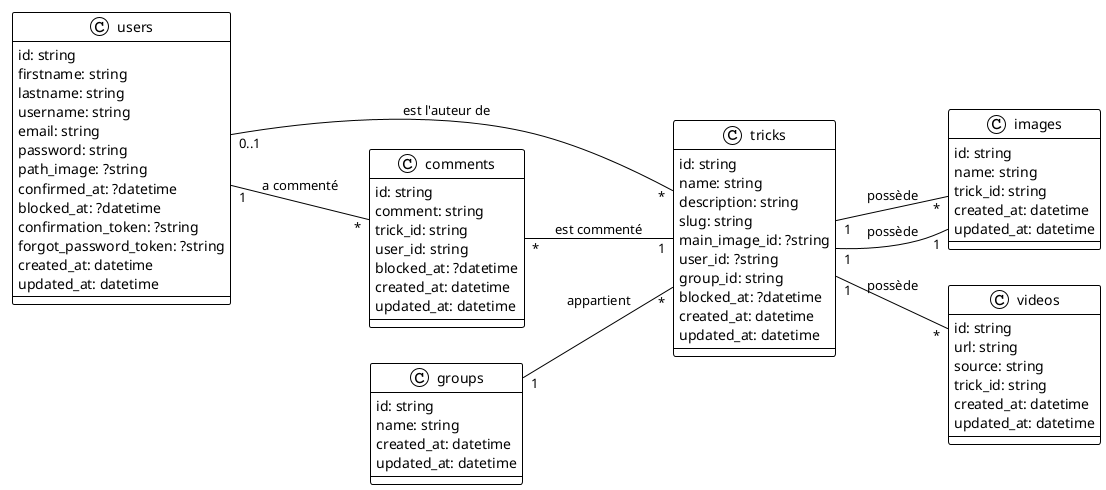 @startuml

!theme plain
left to right direction

class tricks {
    id: string
    name: string
    description: string
    slug: string
    main_image_id: ?string
    user_id: ?string
    group_id: string
    blocked_at: ?datetime
    created_at: datetime
    updated_at: datetime
}

class images {
    id: string
    name: string
    trick_id: string
    created_at: datetime
    updated_at: datetime
}

class videos {
    id: string
    url: string
    source: string
    trick_id: string
    created_at: datetime
    updated_at: datetime
}

class comments {
    id: string
    comment: string
    trick_id: string
    user_id: string
    blocked_at: ?datetime
    created_at: datetime
    updated_at: datetime
}

class groups {
    id: string
    name: string
    created_at: datetime
    updated_at: datetime
}

class users {
    id: string
    firstname: string
    lastname: string
    username: string
    email: string
    password: string
    path_image: ?string
    confirmed_at: ?datetime
    blocked_at: ?datetime
    confirmation_token: ?string
    forgot_password_token: ?string
    created_at: datetime
    updated_at: datetime
}

tricks "1" -- "*" images : possède
tricks "1" -- "1" images : possède
tricks "1" -- "*" videos : possède
groups "1" -- "*" tricks : appartient
users "1" -- "*" comments : a commenté
comments "*" -- "1" tricks : est commenté
users "0..1" -- "*" tricks : est l'auteur de

@enduml